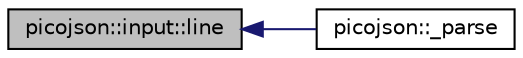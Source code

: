 digraph "picojson::input::line"
{
  edge [fontname="Helvetica",fontsize="10",labelfontname="Helvetica",labelfontsize="10"];
  node [fontname="Helvetica",fontsize="10",shape=record];
  rankdir="LR";
  Node33 [label="picojson::input::line",height=0.2,width=0.4,color="black", fillcolor="grey75", style="filled", fontcolor="black"];
  Node33 -> Node34 [dir="back",color="midnightblue",fontsize="10",style="solid",fontname="Helvetica"];
  Node34 [label="picojson::_parse",height=0.2,width=0.4,color="black", fillcolor="white", style="filled",URL="$namespacepicojson.html#a01c0a3f35d42282ba913375737c8e259"];
}
